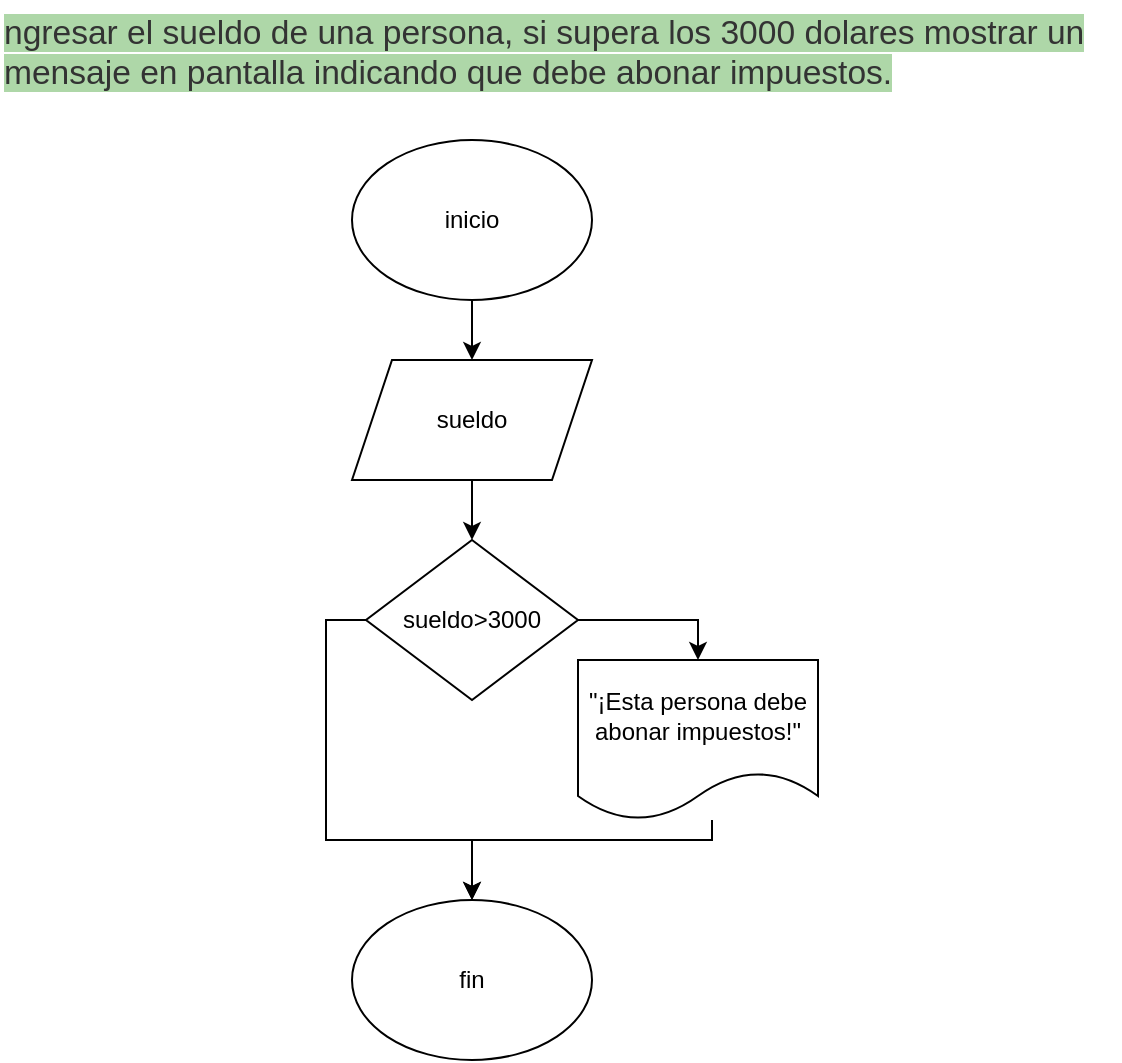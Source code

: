 <mxfile version="20.6.0" type="device"><diagram id="6UAYY12g7Cw59MTWtUse" name="Página-1"><mxGraphModel dx="744" dy="393" grid="1" gridSize="10" guides="1" tooltips="1" connect="1" arrows="1" fold="1" page="1" pageScale="1" pageWidth="827" pageHeight="1169" math="0" shadow="0"><root><mxCell id="0"/><mxCell id="1" parent="0"/><mxCell id="wTTFxIr-mipPAQeSIpbC-1" value="&lt;span style=&quot;color: rgb(51, 51, 51); font-family: sans-serif, arial; font-size: 16.8px; font-style: normal; font-variant-ligatures: normal; font-variant-caps: normal; font-weight: 400; letter-spacing: normal; orphans: 2; text-align: start; text-indent: 0px; text-transform: none; widows: 2; word-spacing: 0px; -webkit-text-stroke-width: 0px; background-color: rgb(174, 215, 168); text-decoration-thickness: initial; text-decoration-style: initial; text-decoration-color: initial; float: none; display: inline !important;&quot;&gt;ngresar el sueldo de una persona, si supera los 3000 dolares mostrar un mensaje en pantalla indicando que debe abonar impuestos.&lt;/span&gt;" style="text;whiteSpace=wrap;html=1;" vertex="1" parent="1"><mxGeometry x="134" y="10" width="560" height="60" as="geometry"/></mxCell><mxCell id="wTTFxIr-mipPAQeSIpbC-4" value="" style="edgeStyle=orthogonalEdgeStyle;rounded=0;orthogonalLoop=1;jettySize=auto;html=1;" edge="1" parent="1" source="wTTFxIr-mipPAQeSIpbC-2" target="wTTFxIr-mipPAQeSIpbC-3"><mxGeometry relative="1" as="geometry"/></mxCell><mxCell id="wTTFxIr-mipPAQeSIpbC-2" value="inicio" style="ellipse;whiteSpace=wrap;html=1;" vertex="1" parent="1"><mxGeometry x="310" y="80" width="120" height="80" as="geometry"/></mxCell><mxCell id="wTTFxIr-mipPAQeSIpbC-8" value="" style="edgeStyle=orthogonalEdgeStyle;rounded=0;orthogonalLoop=1;jettySize=auto;html=1;" edge="1" parent="1" source="wTTFxIr-mipPAQeSIpbC-3" target="wTTFxIr-mipPAQeSIpbC-5"><mxGeometry relative="1" as="geometry"/></mxCell><mxCell id="wTTFxIr-mipPAQeSIpbC-3" value="sueldo" style="shape=parallelogram;perimeter=parallelogramPerimeter;whiteSpace=wrap;html=1;fixedSize=1;" vertex="1" parent="1"><mxGeometry x="310" y="190" width="120" height="60" as="geometry"/></mxCell><mxCell id="wTTFxIr-mipPAQeSIpbC-7" style="edgeStyle=orthogonalEdgeStyle;rounded=0;orthogonalLoop=1;jettySize=auto;html=1;exitX=1;exitY=0.5;exitDx=0;exitDy=0;entryX=0.5;entryY=0;entryDx=0;entryDy=0;" edge="1" parent="1" source="wTTFxIr-mipPAQeSIpbC-5" target="wTTFxIr-mipPAQeSIpbC-6"><mxGeometry relative="1" as="geometry"/></mxCell><mxCell id="wTTFxIr-mipPAQeSIpbC-11" style="edgeStyle=orthogonalEdgeStyle;rounded=0;orthogonalLoop=1;jettySize=auto;html=1;exitX=0;exitY=0.5;exitDx=0;exitDy=0;entryX=0.5;entryY=0;entryDx=0;entryDy=0;" edge="1" parent="1" source="wTTFxIr-mipPAQeSIpbC-5" target="wTTFxIr-mipPAQeSIpbC-9"><mxGeometry relative="1" as="geometry"><Array as="points"><mxPoint x="297" y="320"/><mxPoint x="297" y="430"/><mxPoint x="370" y="430"/></Array></mxGeometry></mxCell><mxCell id="wTTFxIr-mipPAQeSIpbC-5" value="sueldo&amp;gt;3000" style="rhombus;whiteSpace=wrap;html=1;" vertex="1" parent="1"><mxGeometry x="317" y="280" width="106" height="80" as="geometry"/></mxCell><mxCell id="wTTFxIr-mipPAQeSIpbC-12" style="edgeStyle=orthogonalEdgeStyle;rounded=0;orthogonalLoop=1;jettySize=auto;html=1;entryX=0.5;entryY=0;entryDx=0;entryDy=0;" edge="1" parent="1" source="wTTFxIr-mipPAQeSIpbC-6" target="wTTFxIr-mipPAQeSIpbC-9"><mxGeometry relative="1" as="geometry"><Array as="points"><mxPoint x="490" y="430"/><mxPoint x="370" y="430"/></Array></mxGeometry></mxCell><mxCell id="wTTFxIr-mipPAQeSIpbC-6" value="&quot;¡Esta persona debe abonar impuestos!&quot;" style="shape=document;whiteSpace=wrap;html=1;boundedLbl=1;" vertex="1" parent="1"><mxGeometry x="423" y="340" width="120" height="80" as="geometry"/></mxCell><mxCell id="wTTFxIr-mipPAQeSIpbC-9" value="fin" style="ellipse;whiteSpace=wrap;html=1;" vertex="1" parent="1"><mxGeometry x="310" y="460" width="120" height="80" as="geometry"/></mxCell></root></mxGraphModel></diagram></mxfile>